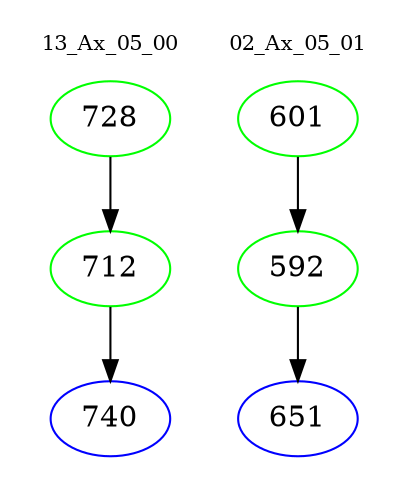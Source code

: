 digraph{
subgraph cluster_0 {
color = white
label = "13_Ax_05_00";
fontsize=10;
T0_728 [label="728", color="green"]
T0_728 -> T0_712 [color="black"]
T0_712 [label="712", color="green"]
T0_712 -> T0_740 [color="black"]
T0_740 [label="740", color="blue"]
}
subgraph cluster_1 {
color = white
label = "02_Ax_05_01";
fontsize=10;
T1_601 [label="601", color="green"]
T1_601 -> T1_592 [color="black"]
T1_592 [label="592", color="green"]
T1_592 -> T1_651 [color="black"]
T1_651 [label="651", color="blue"]
}
}
